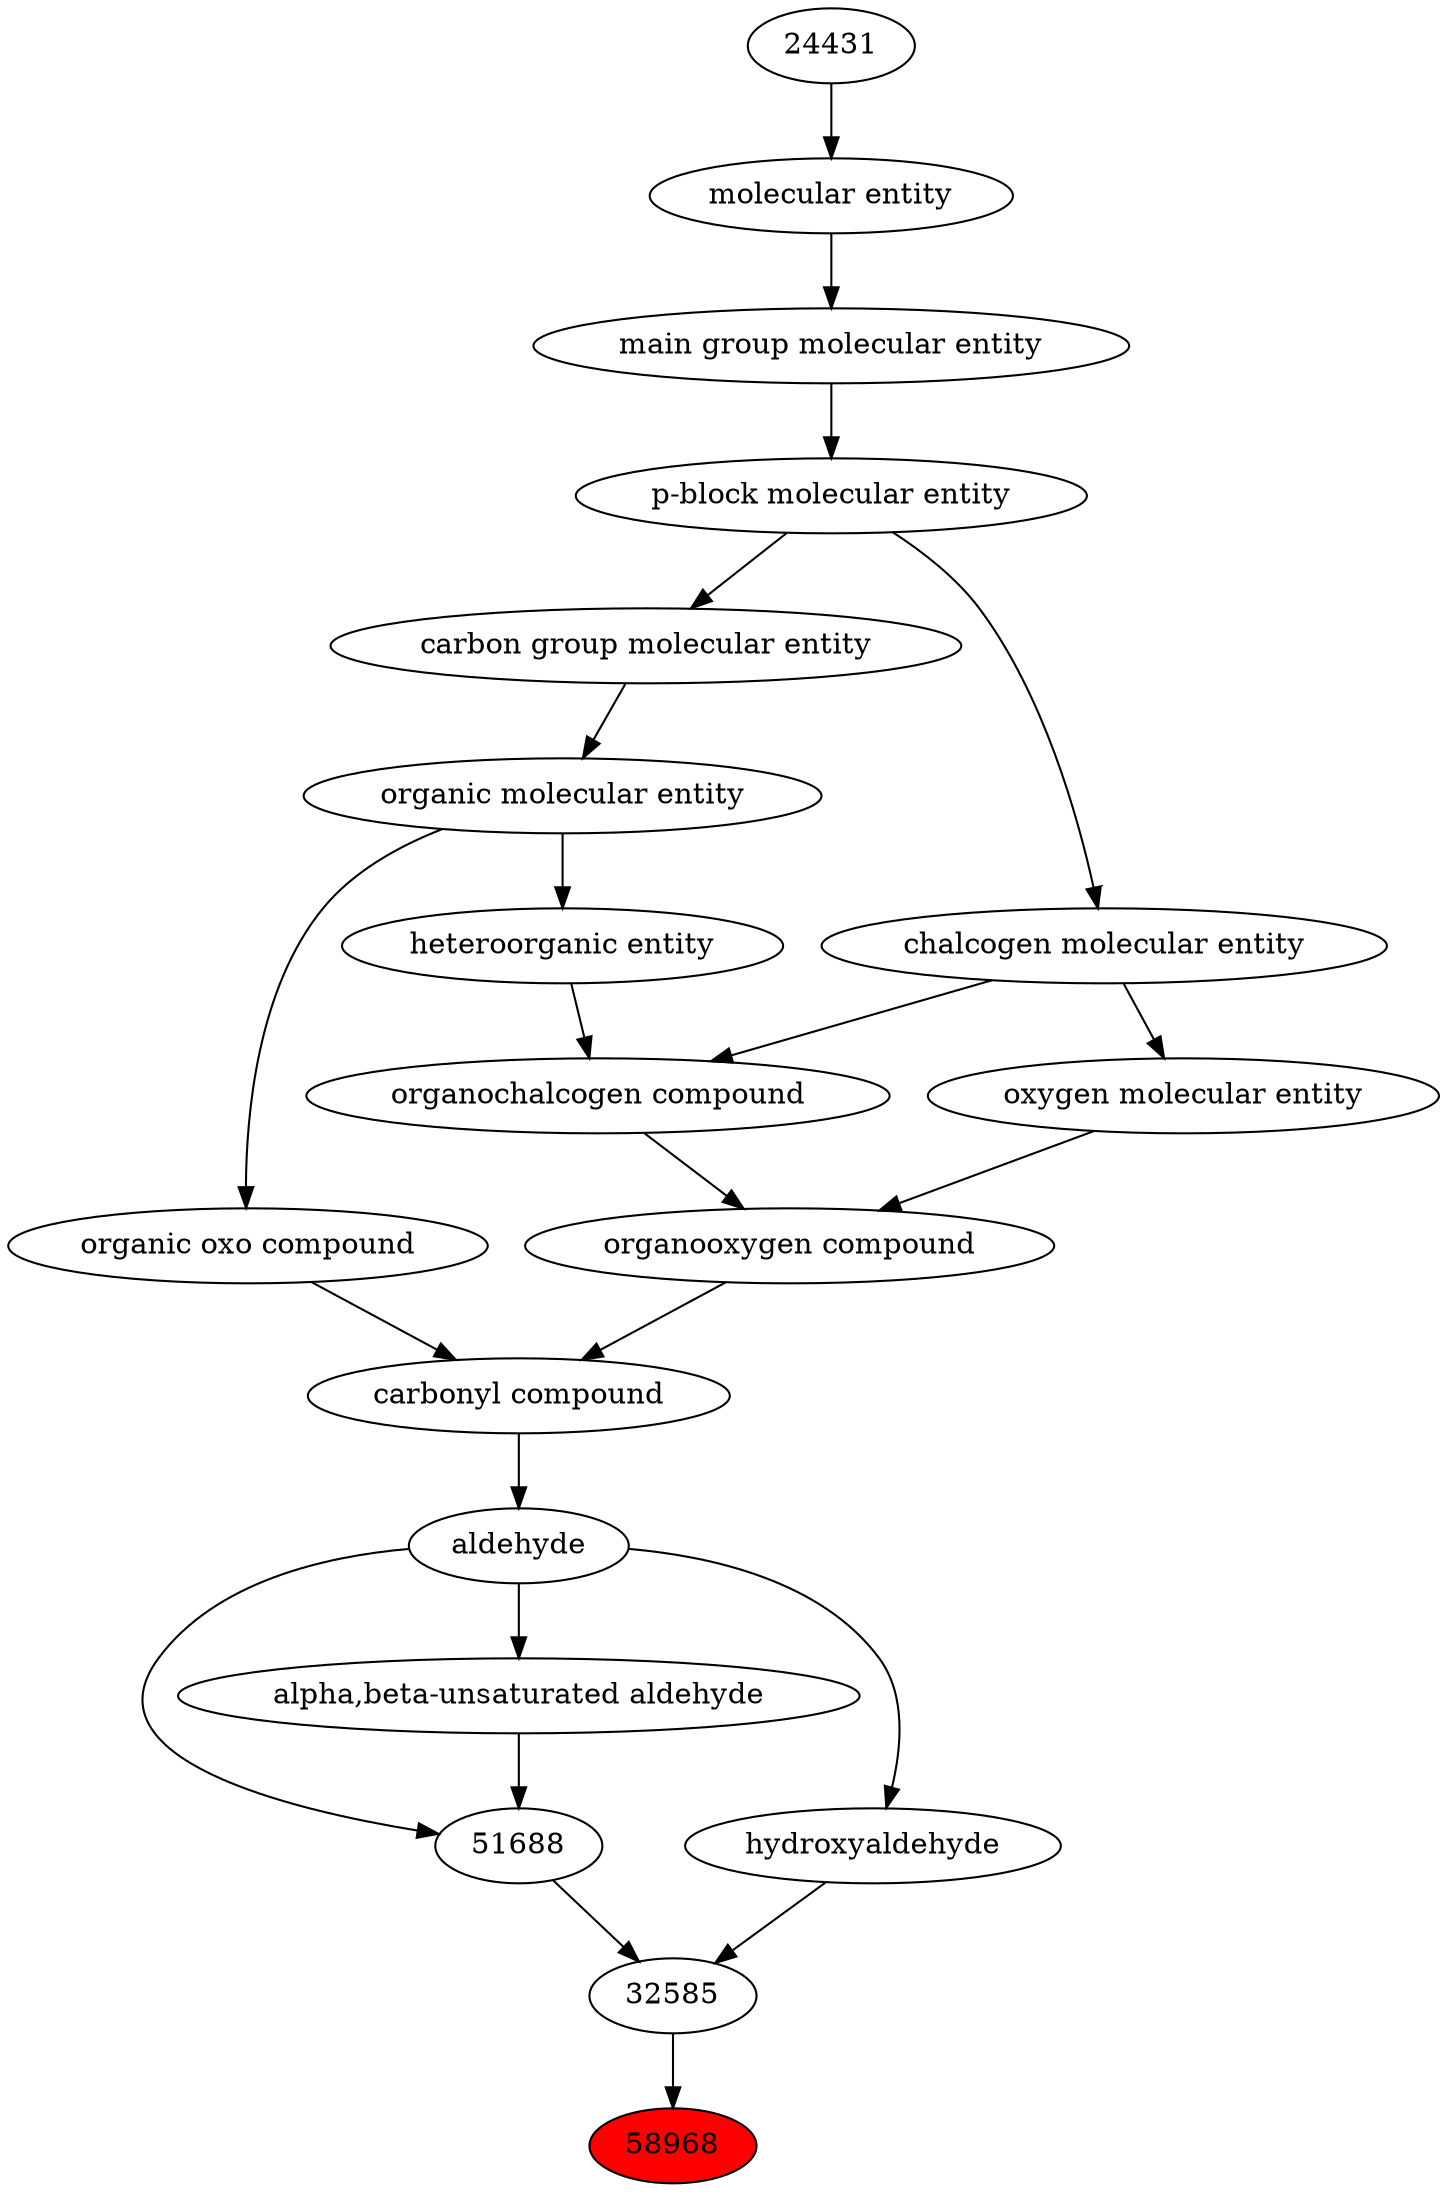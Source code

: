 digraph tree{ 
58968 [label="58968" fillcolor=red style=filled]
32585 -> 58968
32585 [label="32585"]
51688 -> 32585
50413 -> 32585
51688 [label="51688"]
51718 -> 51688
17478 -> 51688
50413 [label="hydroxyaldehyde"]
17478 -> 50413
51718 [label="alpha,beta-unsaturated aldehyde"]
17478 -> 51718
17478 [label="aldehyde"]
36586 -> 17478
36586 [label="carbonyl compound"]
36587 -> 36586
36963 -> 36586
36587 [label="organic oxo compound"]
50860 -> 36587
36963 [label="organooxygen compound"]
36962 -> 36963
25806 -> 36963
50860 [label="organic molecular entity"]
33582 -> 50860
36962 [label="organochalcogen compound"]
33285 -> 36962
33304 -> 36962
25806 [label="oxygen molecular entity"]
33304 -> 25806
33582 [label="carbon group molecular entity"]
33675 -> 33582
33285 [label="heteroorganic entity"]
50860 -> 33285
33304 [label="chalcogen molecular entity"]
33675 -> 33304
33675 [label="p-block molecular entity"]
33579 -> 33675
33579 [label="main group molecular entity"]
23367 -> 33579
23367 [label="molecular entity"]
24431 -> 23367
24431 [label="24431"]
}